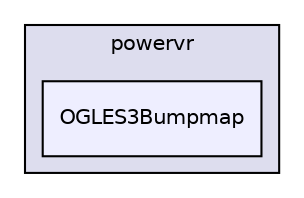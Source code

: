 digraph "PVR/SDK_3.4/Examples/Intermediate/Bumpmap/OGLES3/Build/Android/src/com/powervr/OGLES3Bumpmap" {
  compound=true
  node [ fontsize="10", fontname="Helvetica"];
  edge [ labelfontsize="10", labelfontname="Helvetica"];
  subgraph clusterdir_6af6b7fc2931b98529c4f01f47197b74 {
    graph [ bgcolor="#ddddee", pencolor="black", label="powervr" fontname="Helvetica", fontsize="10", URL="dir_6af6b7fc2931b98529c4f01f47197b74.html"]
  dir_8386062c95395b2f73a4d6b6d94fc052 [shape=box, label="OGLES3Bumpmap", style="filled", fillcolor="#eeeeff", pencolor="black", URL="dir_8386062c95395b2f73a4d6b6d94fc052.html"];
  }
}
